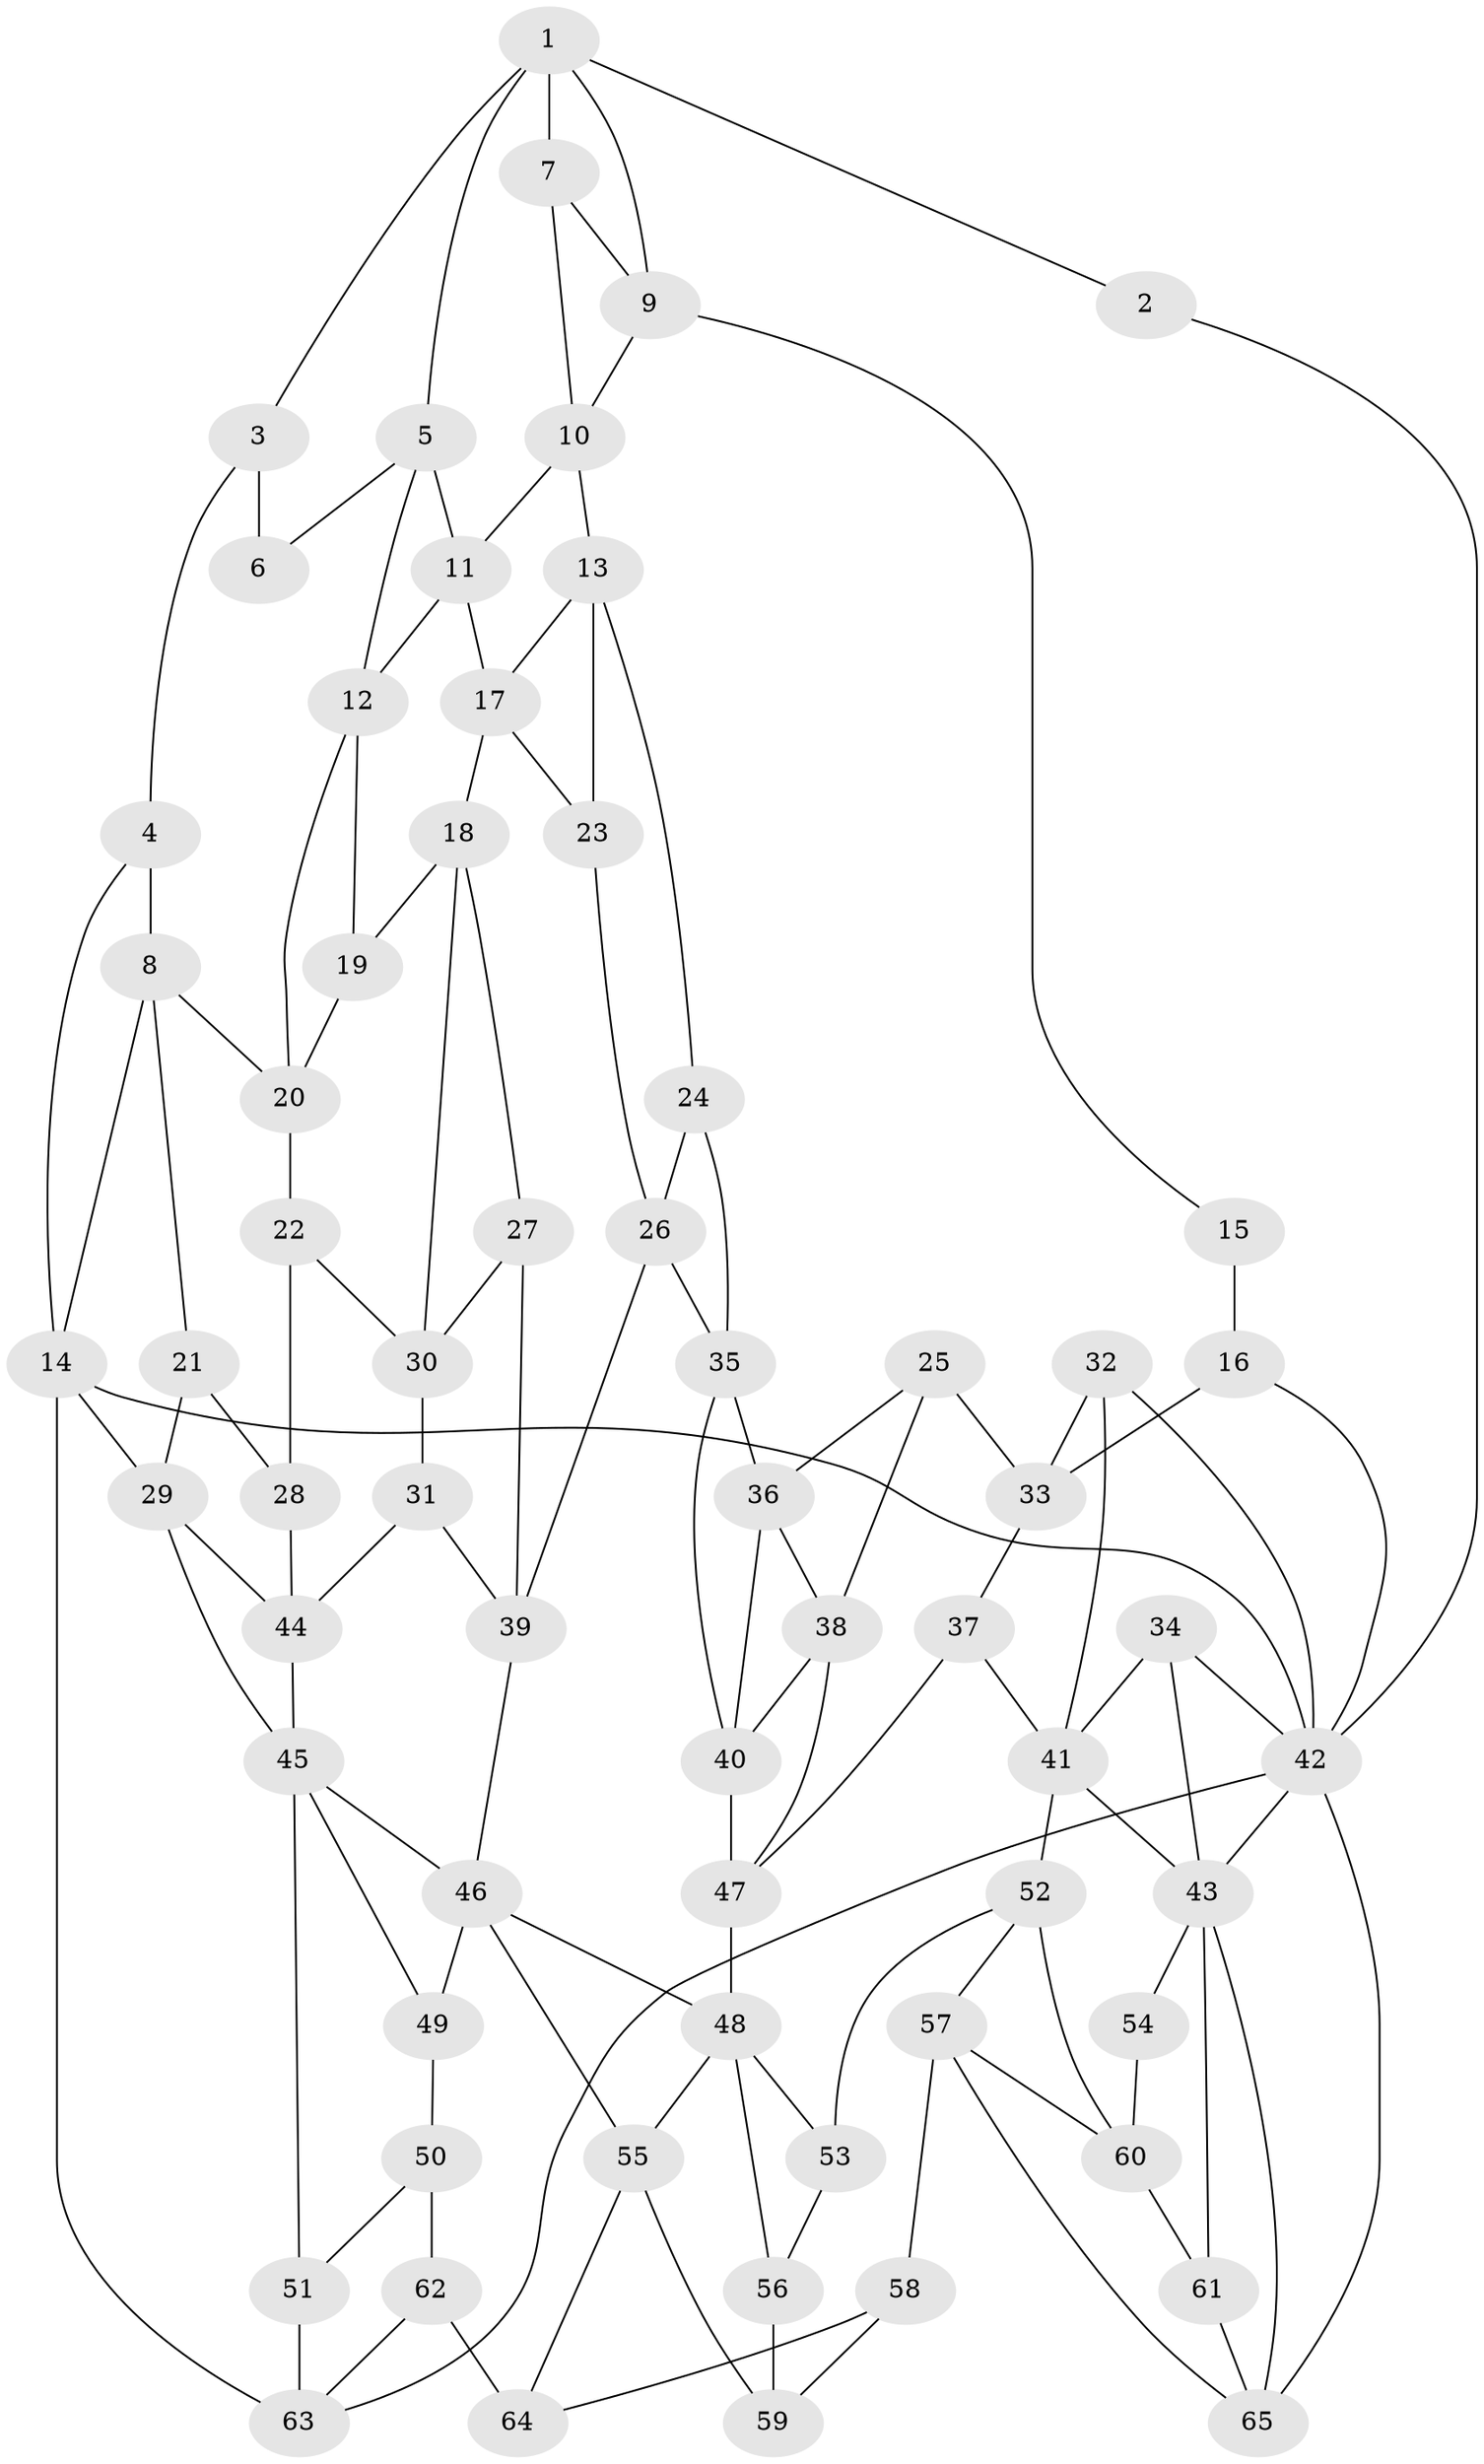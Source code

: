 // original degree distribution, {3: 0.03076923076923077, 5: 0.49230769230769234, 4: 0.23076923076923078, 6: 0.24615384615384617}
// Generated by graph-tools (version 1.1) at 2025/27/03/09/25 03:27:08]
// undirected, 65 vertices, 119 edges
graph export_dot {
graph [start="1"]
  node [color=gray90,style=filled];
  1;
  2;
  3;
  4;
  5;
  6;
  7;
  8;
  9;
  10;
  11;
  12;
  13;
  14;
  15;
  16;
  17;
  18;
  19;
  20;
  21;
  22;
  23;
  24;
  25;
  26;
  27;
  28;
  29;
  30;
  31;
  32;
  33;
  34;
  35;
  36;
  37;
  38;
  39;
  40;
  41;
  42;
  43;
  44;
  45;
  46;
  47;
  48;
  49;
  50;
  51;
  52;
  53;
  54;
  55;
  56;
  57;
  58;
  59;
  60;
  61;
  62;
  63;
  64;
  65;
  1 -- 2 [weight=1.0];
  1 -- 3 [weight=1.0];
  1 -- 5 [weight=1.0];
  1 -- 7 [weight=1.0];
  1 -- 9 [weight=1.0];
  2 -- 42 [weight=1.0];
  3 -- 4 [weight=1.0];
  3 -- 6 [weight=2.0];
  4 -- 8 [weight=1.0];
  4 -- 14 [weight=1.0];
  5 -- 6 [weight=1.0];
  5 -- 11 [weight=1.0];
  5 -- 12 [weight=1.0];
  7 -- 9 [weight=1.0];
  7 -- 10 [weight=1.0];
  8 -- 14 [weight=1.0];
  8 -- 20 [weight=1.0];
  8 -- 21 [weight=1.0];
  9 -- 10 [weight=1.0];
  9 -- 15 [weight=1.0];
  10 -- 11 [weight=1.0];
  10 -- 13 [weight=1.0];
  11 -- 12 [weight=1.0];
  11 -- 17 [weight=1.0];
  12 -- 19 [weight=1.0];
  12 -- 20 [weight=1.0];
  13 -- 17 [weight=1.0];
  13 -- 23 [weight=1.0];
  13 -- 24 [weight=1.0];
  14 -- 29 [weight=1.0];
  14 -- 42 [weight=1.0];
  14 -- 63 [weight=1.0];
  15 -- 16 [weight=2.0];
  16 -- 33 [weight=1.0];
  16 -- 42 [weight=1.0];
  17 -- 18 [weight=1.0];
  17 -- 23 [weight=1.0];
  18 -- 19 [weight=1.0];
  18 -- 27 [weight=1.0];
  18 -- 30 [weight=1.0];
  19 -- 20 [weight=1.0];
  20 -- 22 [weight=1.0];
  21 -- 28 [weight=1.0];
  21 -- 29 [weight=1.0];
  22 -- 28 [weight=1.0];
  22 -- 30 [weight=1.0];
  23 -- 26 [weight=1.0];
  24 -- 26 [weight=1.0];
  24 -- 35 [weight=1.0];
  25 -- 33 [weight=1.0];
  25 -- 36 [weight=1.0];
  25 -- 38 [weight=1.0];
  26 -- 35 [weight=1.0];
  26 -- 39 [weight=1.0];
  27 -- 30 [weight=1.0];
  27 -- 39 [weight=1.0];
  28 -- 44 [weight=2.0];
  29 -- 44 [weight=1.0];
  29 -- 45 [weight=1.0];
  30 -- 31 [weight=1.0];
  31 -- 39 [weight=1.0];
  31 -- 44 [weight=1.0];
  32 -- 33 [weight=1.0];
  32 -- 41 [weight=1.0];
  32 -- 42 [weight=1.0];
  33 -- 37 [weight=1.0];
  34 -- 41 [weight=1.0];
  34 -- 42 [weight=1.0];
  34 -- 43 [weight=1.0];
  35 -- 36 [weight=1.0];
  35 -- 40 [weight=1.0];
  36 -- 38 [weight=1.0];
  36 -- 40 [weight=1.0];
  37 -- 41 [weight=2.0];
  37 -- 47 [weight=1.0];
  38 -- 40 [weight=1.0];
  38 -- 47 [weight=1.0];
  39 -- 46 [weight=1.0];
  40 -- 47 [weight=1.0];
  41 -- 43 [weight=1.0];
  41 -- 52 [weight=1.0];
  42 -- 43 [weight=1.0];
  42 -- 63 [weight=1.0];
  42 -- 65 [weight=1.0];
  43 -- 54 [weight=1.0];
  43 -- 61 [weight=1.0];
  43 -- 65 [weight=1.0];
  44 -- 45 [weight=2.0];
  45 -- 46 [weight=1.0];
  45 -- 49 [weight=1.0];
  45 -- 51 [weight=1.0];
  46 -- 48 [weight=1.0];
  46 -- 49 [weight=2.0];
  46 -- 55 [weight=1.0];
  47 -- 48 [weight=2.0];
  48 -- 53 [weight=1.0];
  48 -- 55 [weight=1.0];
  48 -- 56 [weight=1.0];
  49 -- 50 [weight=1.0];
  50 -- 51 [weight=1.0];
  50 -- 62 [weight=1.0];
  51 -- 63 [weight=2.0];
  52 -- 53 [weight=1.0];
  52 -- 57 [weight=1.0];
  52 -- 60 [weight=1.0];
  53 -- 56 [weight=1.0];
  54 -- 60 [weight=1.0];
  55 -- 59 [weight=1.0];
  55 -- 64 [weight=1.0];
  56 -- 59 [weight=2.0];
  57 -- 58 [weight=1.0];
  57 -- 60 [weight=1.0];
  57 -- 65 [weight=1.0];
  58 -- 59 [weight=1.0];
  58 -- 64 [weight=1.0];
  60 -- 61 [weight=1.0];
  61 -- 65 [weight=1.0];
  62 -- 63 [weight=1.0];
  62 -- 64 [weight=2.0];
}
